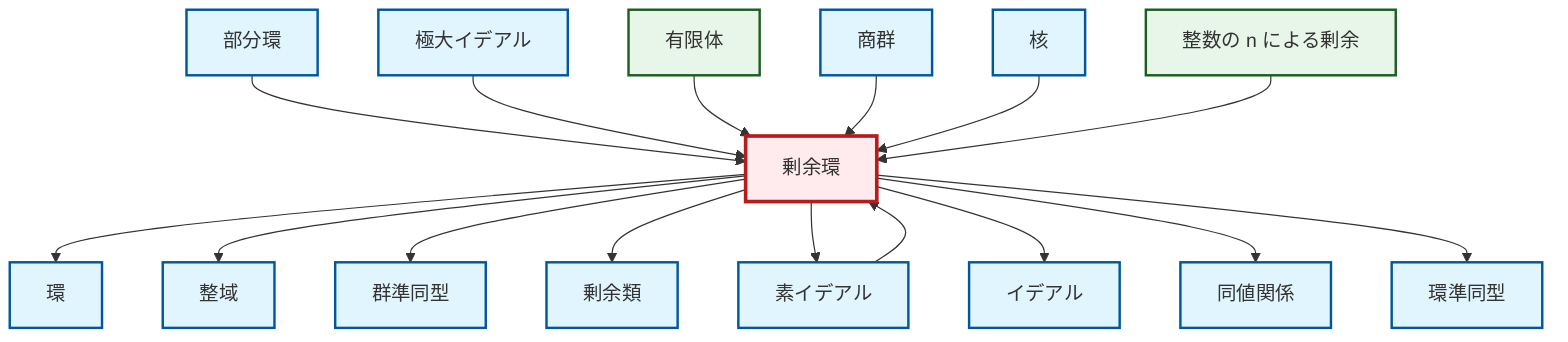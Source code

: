 graph TD
    classDef definition fill:#e1f5fe,stroke:#01579b,stroke-width:2px
    classDef theorem fill:#f3e5f5,stroke:#4a148c,stroke-width:2px
    classDef axiom fill:#fff3e0,stroke:#e65100,stroke-width:2px
    classDef example fill:#e8f5e9,stroke:#1b5e20,stroke-width:2px
    classDef current fill:#ffebee,stroke:#b71c1c,stroke-width:3px
    def-equivalence-relation["同値関係"]:::definition
    def-subring["部分環"]:::definition
    def-kernel["核"]:::definition
    def-maximal-ideal["極大イデアル"]:::definition
    def-ring-homomorphism["環準同型"]:::definition
    def-quotient-group["商群"]:::definition
    ex-quotient-integers-mod-n["整数の n による剰余"]:::example
    def-ring["環"]:::definition
    def-homomorphism["群準同型"]:::definition
    ex-finite-field["有限体"]:::example
    def-ideal["イデアル"]:::definition
    def-coset["剰余類"]:::definition
    def-integral-domain["整域"]:::definition
    def-prime-ideal["素イデアル"]:::definition
    def-quotient-ring["剰余環"]:::definition
    def-subring --> def-quotient-ring
    def-quotient-ring --> def-ring
    def-quotient-ring --> def-integral-domain
    def-maximal-ideal --> def-quotient-ring
    def-quotient-ring --> def-homomorphism
    ex-finite-field --> def-quotient-ring
    def-quotient-group --> def-quotient-ring
    def-quotient-ring --> def-coset
    def-kernel --> def-quotient-ring
    def-quotient-ring --> def-prime-ideal
    def-prime-ideal --> def-quotient-ring
    ex-quotient-integers-mod-n --> def-quotient-ring
    def-quotient-ring --> def-ideal
    def-quotient-ring --> def-equivalence-relation
    def-quotient-ring --> def-ring-homomorphism
    class def-quotient-ring current
